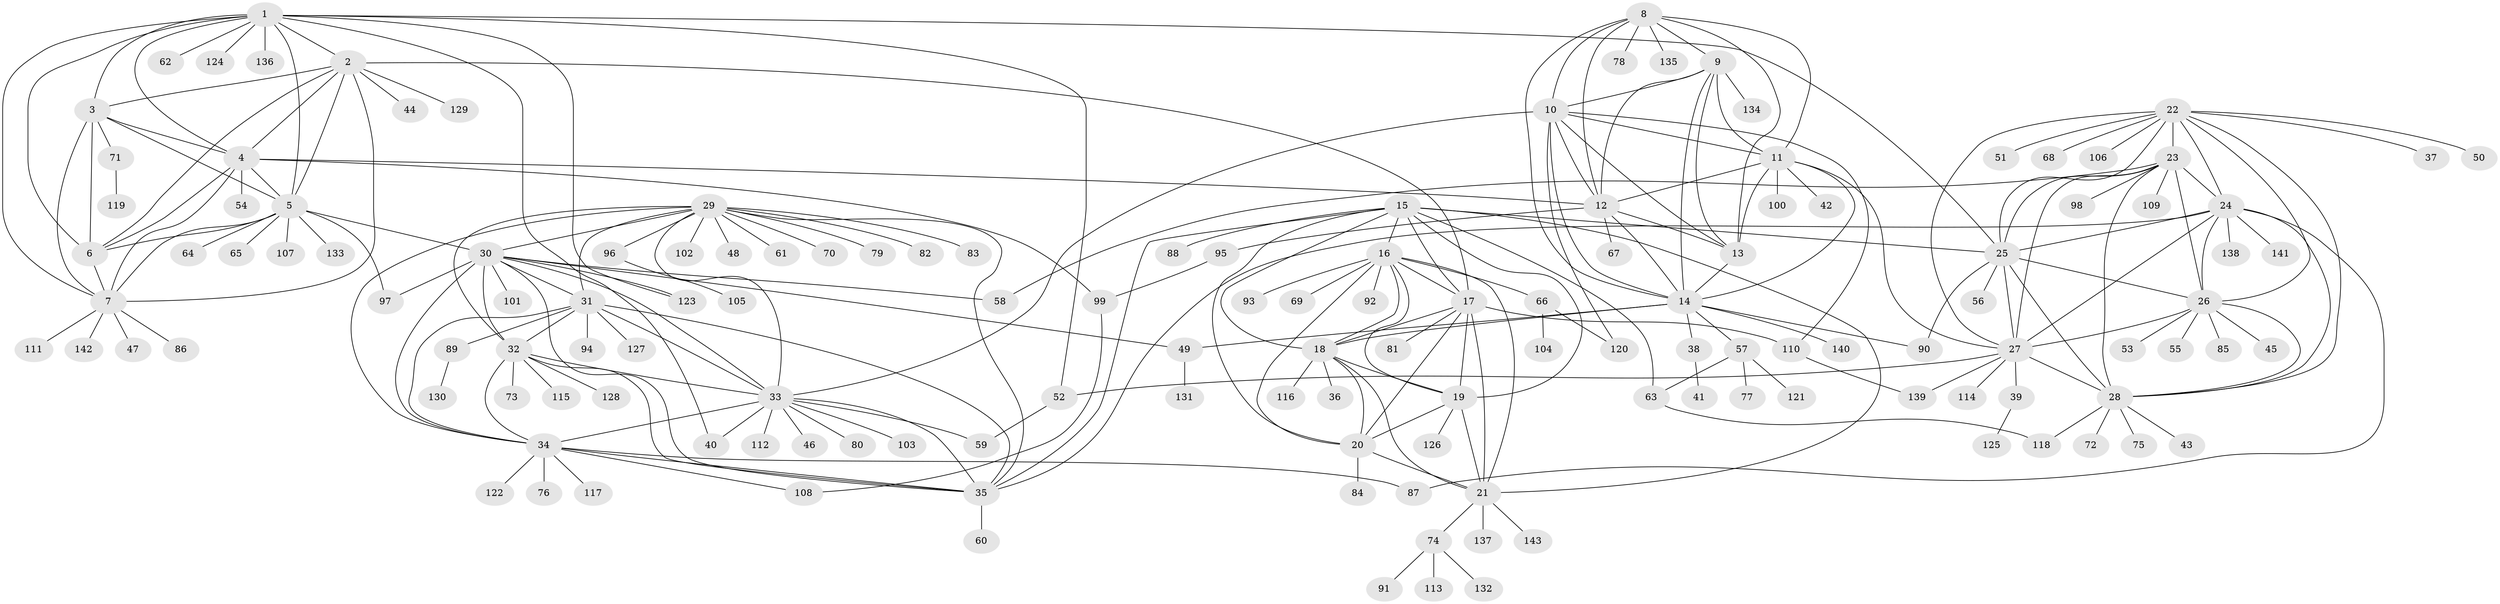 // coarse degree distribution, {10: 0.04950495049504951, 6: 0.039603960396039604, 5: 0.009900990099009901, 9: 0.04950495049504951, 16: 0.009900990099009901, 8: 0.06930693069306931, 7: 0.009900990099009901, 11: 0.009900990099009901, 13: 0.009900990099009901, 12: 0.009900990099009901, 1: 0.48514851485148514, 2: 0.18811881188118812, 3: 0.039603960396039604, 4: 0.019801980198019802}
// Generated by graph-tools (version 1.1) at 2025/52/03/04/25 22:52:44]
// undirected, 143 vertices, 239 edges
graph export_dot {
  node [color=gray90,style=filled];
  1;
  2;
  3;
  4;
  5;
  6;
  7;
  8;
  9;
  10;
  11;
  12;
  13;
  14;
  15;
  16;
  17;
  18;
  19;
  20;
  21;
  22;
  23;
  24;
  25;
  26;
  27;
  28;
  29;
  30;
  31;
  32;
  33;
  34;
  35;
  36;
  37;
  38;
  39;
  40;
  41;
  42;
  43;
  44;
  45;
  46;
  47;
  48;
  49;
  50;
  51;
  52;
  53;
  54;
  55;
  56;
  57;
  58;
  59;
  60;
  61;
  62;
  63;
  64;
  65;
  66;
  67;
  68;
  69;
  70;
  71;
  72;
  73;
  74;
  75;
  76;
  77;
  78;
  79;
  80;
  81;
  82;
  83;
  84;
  85;
  86;
  87;
  88;
  89;
  90;
  91;
  92;
  93;
  94;
  95;
  96;
  97;
  98;
  99;
  100;
  101;
  102;
  103;
  104;
  105;
  106;
  107;
  108;
  109;
  110;
  111;
  112;
  113;
  114;
  115;
  116;
  117;
  118;
  119;
  120;
  121;
  122;
  123;
  124;
  125;
  126;
  127;
  128;
  129;
  130;
  131;
  132;
  133;
  134;
  135;
  136;
  137;
  138;
  139;
  140;
  141;
  142;
  143;
  1 -- 2;
  1 -- 3;
  1 -- 4;
  1 -- 5;
  1 -- 6;
  1 -- 7;
  1 -- 25;
  1 -- 40;
  1 -- 52;
  1 -- 62;
  1 -- 123;
  1 -- 124;
  1 -- 136;
  2 -- 3;
  2 -- 4;
  2 -- 5;
  2 -- 6;
  2 -- 7;
  2 -- 17;
  2 -- 44;
  2 -- 129;
  3 -- 4;
  3 -- 5;
  3 -- 6;
  3 -- 7;
  3 -- 71;
  4 -- 5;
  4 -- 6;
  4 -- 7;
  4 -- 12;
  4 -- 54;
  4 -- 99;
  5 -- 6;
  5 -- 7;
  5 -- 30;
  5 -- 64;
  5 -- 65;
  5 -- 97;
  5 -- 107;
  5 -- 133;
  6 -- 7;
  7 -- 47;
  7 -- 86;
  7 -- 111;
  7 -- 142;
  8 -- 9;
  8 -- 10;
  8 -- 11;
  8 -- 12;
  8 -- 13;
  8 -- 14;
  8 -- 78;
  8 -- 135;
  9 -- 10;
  9 -- 11;
  9 -- 12;
  9 -- 13;
  9 -- 14;
  9 -- 134;
  10 -- 11;
  10 -- 12;
  10 -- 13;
  10 -- 14;
  10 -- 33;
  10 -- 110;
  10 -- 120;
  11 -- 12;
  11 -- 13;
  11 -- 14;
  11 -- 27;
  11 -- 42;
  11 -- 100;
  12 -- 13;
  12 -- 14;
  12 -- 67;
  12 -- 95;
  13 -- 14;
  14 -- 18;
  14 -- 38;
  14 -- 49;
  14 -- 57;
  14 -- 90;
  14 -- 140;
  15 -- 16;
  15 -- 17;
  15 -- 18;
  15 -- 19;
  15 -- 20;
  15 -- 21;
  15 -- 25;
  15 -- 35;
  15 -- 63;
  15 -- 88;
  16 -- 17;
  16 -- 18;
  16 -- 19;
  16 -- 20;
  16 -- 21;
  16 -- 66;
  16 -- 69;
  16 -- 92;
  16 -- 93;
  17 -- 18;
  17 -- 19;
  17 -- 20;
  17 -- 21;
  17 -- 81;
  17 -- 110;
  18 -- 19;
  18 -- 20;
  18 -- 21;
  18 -- 36;
  18 -- 116;
  19 -- 20;
  19 -- 21;
  19 -- 126;
  20 -- 21;
  20 -- 84;
  21 -- 74;
  21 -- 137;
  21 -- 143;
  22 -- 23;
  22 -- 24;
  22 -- 25;
  22 -- 26;
  22 -- 27;
  22 -- 28;
  22 -- 37;
  22 -- 50;
  22 -- 51;
  22 -- 68;
  22 -- 106;
  23 -- 24;
  23 -- 25;
  23 -- 26;
  23 -- 27;
  23 -- 28;
  23 -- 58;
  23 -- 98;
  23 -- 109;
  24 -- 25;
  24 -- 26;
  24 -- 27;
  24 -- 28;
  24 -- 35;
  24 -- 87;
  24 -- 138;
  24 -- 141;
  25 -- 26;
  25 -- 27;
  25 -- 28;
  25 -- 56;
  25 -- 90;
  26 -- 27;
  26 -- 28;
  26 -- 45;
  26 -- 53;
  26 -- 55;
  26 -- 85;
  27 -- 28;
  27 -- 39;
  27 -- 52;
  27 -- 114;
  27 -- 139;
  28 -- 43;
  28 -- 72;
  28 -- 75;
  28 -- 118;
  29 -- 30;
  29 -- 31;
  29 -- 32;
  29 -- 33;
  29 -- 34;
  29 -- 35;
  29 -- 48;
  29 -- 61;
  29 -- 70;
  29 -- 79;
  29 -- 82;
  29 -- 83;
  29 -- 96;
  29 -- 102;
  30 -- 31;
  30 -- 32;
  30 -- 33;
  30 -- 34;
  30 -- 35;
  30 -- 49;
  30 -- 58;
  30 -- 97;
  30 -- 101;
  30 -- 123;
  31 -- 32;
  31 -- 33;
  31 -- 34;
  31 -- 35;
  31 -- 89;
  31 -- 94;
  31 -- 127;
  32 -- 33;
  32 -- 34;
  32 -- 35;
  32 -- 73;
  32 -- 115;
  32 -- 128;
  33 -- 34;
  33 -- 35;
  33 -- 40;
  33 -- 46;
  33 -- 59;
  33 -- 80;
  33 -- 103;
  33 -- 112;
  34 -- 35;
  34 -- 76;
  34 -- 87;
  34 -- 108;
  34 -- 117;
  34 -- 122;
  35 -- 60;
  38 -- 41;
  39 -- 125;
  49 -- 131;
  52 -- 59;
  57 -- 63;
  57 -- 77;
  57 -- 121;
  63 -- 118;
  66 -- 104;
  66 -- 120;
  71 -- 119;
  74 -- 91;
  74 -- 113;
  74 -- 132;
  89 -- 130;
  95 -- 99;
  96 -- 105;
  99 -- 108;
  110 -- 139;
}
